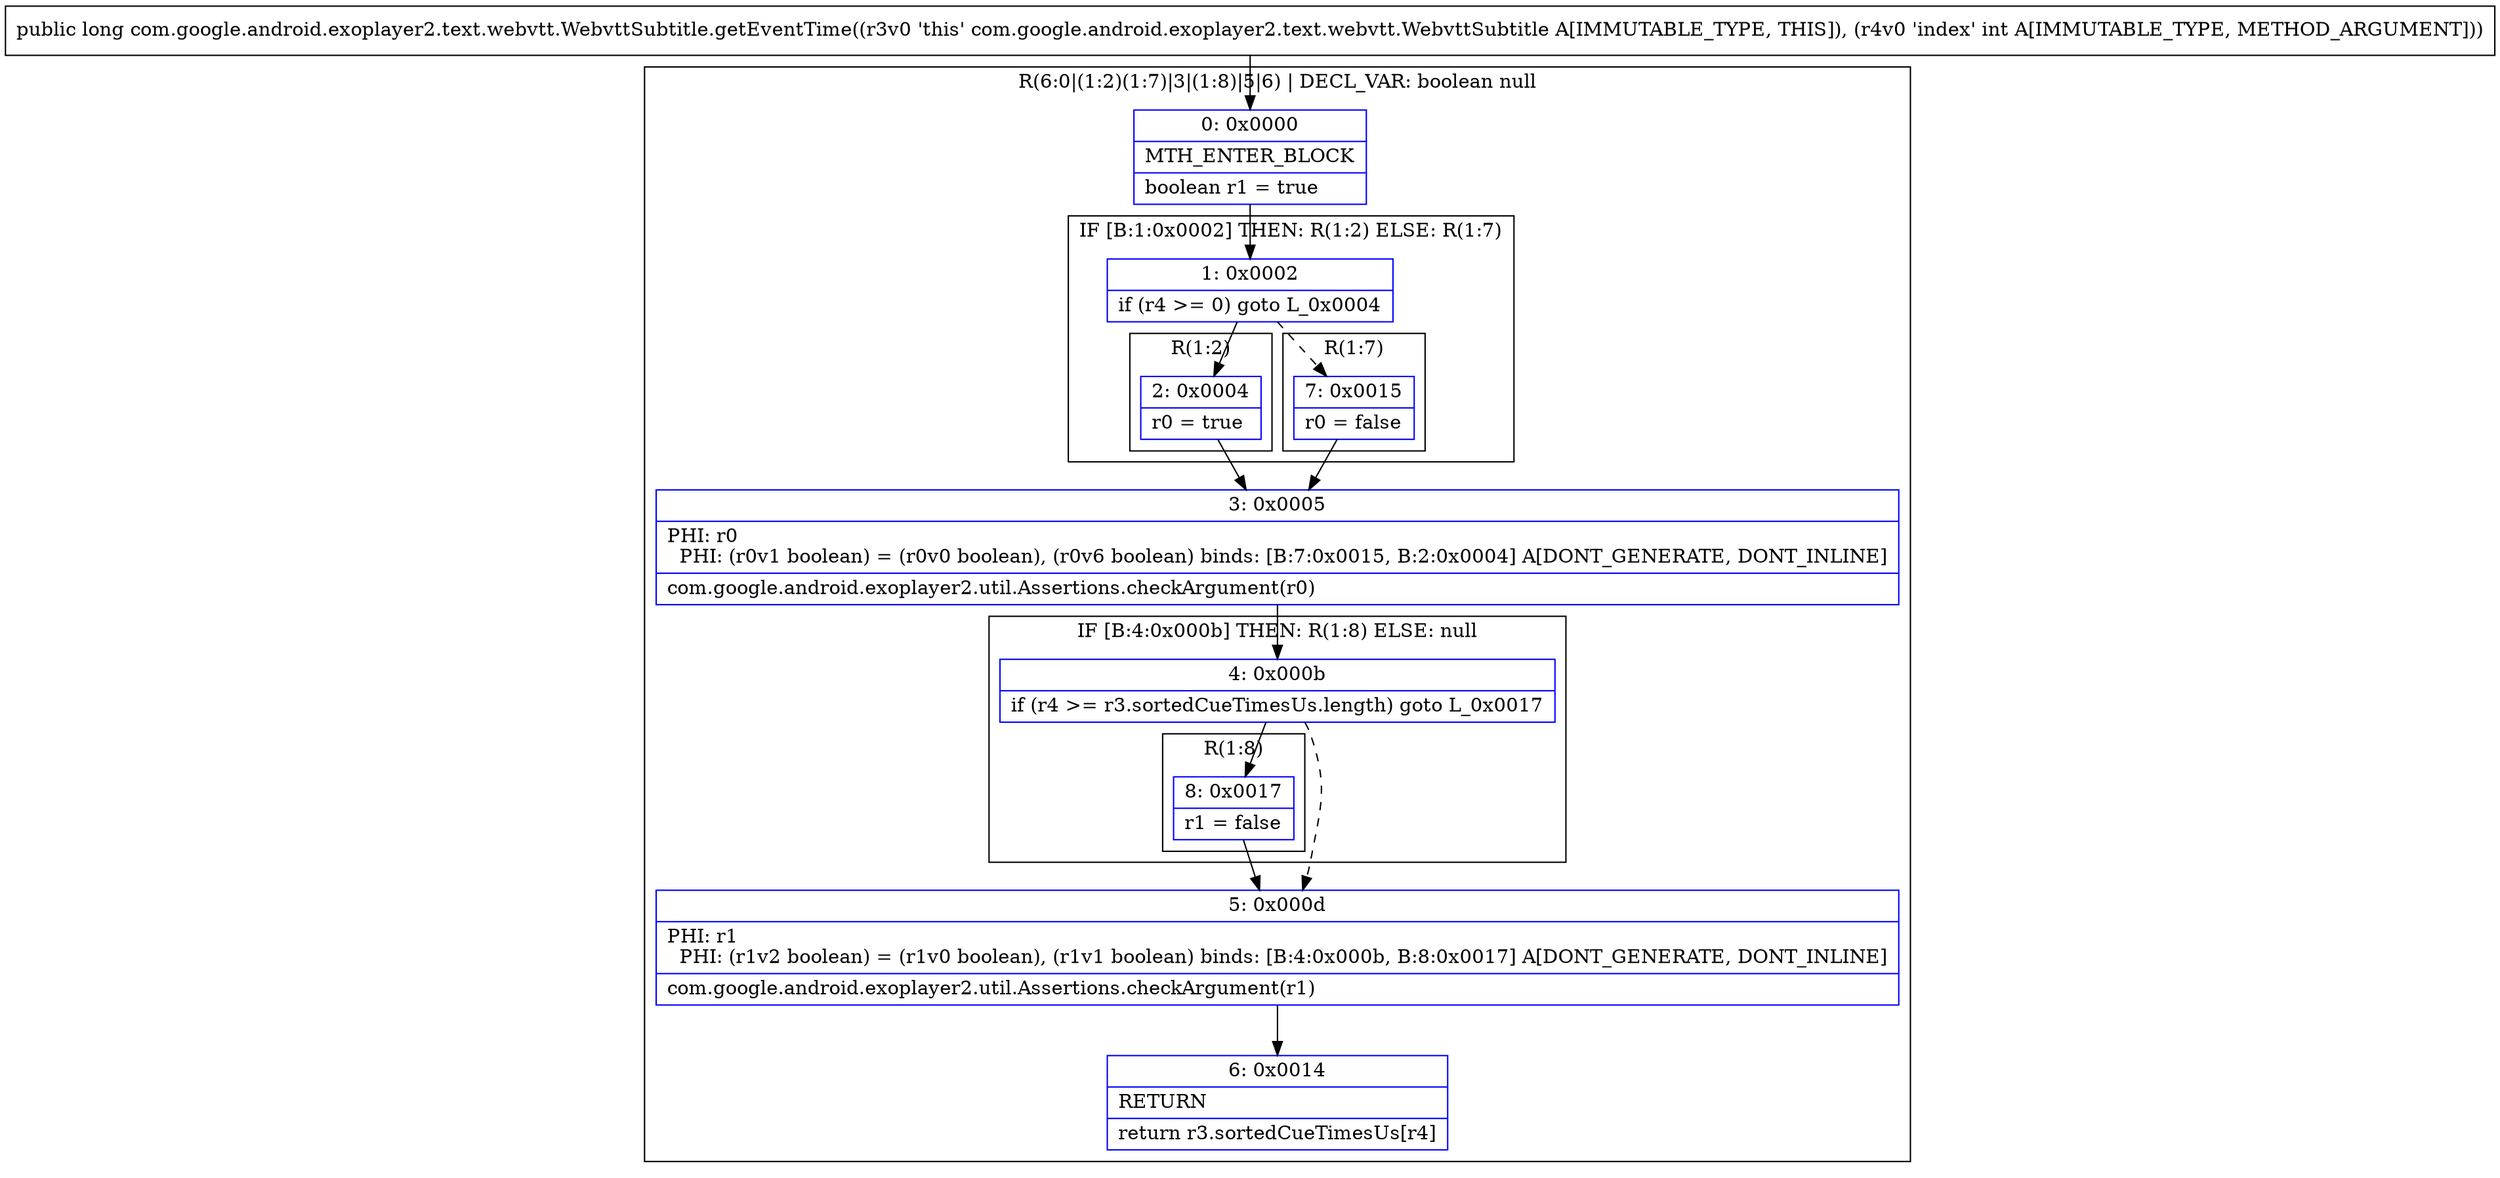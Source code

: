 digraph "CFG forcom.google.android.exoplayer2.text.webvtt.WebvttSubtitle.getEventTime(I)J" {
subgraph cluster_Region_1257396914 {
label = "R(6:0|(1:2)(1:7)|3|(1:8)|5|6) | DECL_VAR: boolean null\l";
node [shape=record,color=blue];
Node_0 [shape=record,label="{0\:\ 0x0000|MTH_ENTER_BLOCK\l|boolean r1 = true\l}"];
subgraph cluster_IfRegion_1047549319 {
label = "IF [B:1:0x0002] THEN: R(1:2) ELSE: R(1:7)";
node [shape=record,color=blue];
Node_1 [shape=record,label="{1\:\ 0x0002|if (r4 \>= 0) goto L_0x0004\l}"];
subgraph cluster_Region_1756450912 {
label = "R(1:2)";
node [shape=record,color=blue];
Node_2 [shape=record,label="{2\:\ 0x0004|r0 = true\l}"];
}
subgraph cluster_Region_1715732138 {
label = "R(1:7)";
node [shape=record,color=blue];
Node_7 [shape=record,label="{7\:\ 0x0015|r0 = false\l}"];
}
}
Node_3 [shape=record,label="{3\:\ 0x0005|PHI: r0 \l  PHI: (r0v1 boolean) = (r0v0 boolean), (r0v6 boolean) binds: [B:7:0x0015, B:2:0x0004] A[DONT_GENERATE, DONT_INLINE]\l|com.google.android.exoplayer2.util.Assertions.checkArgument(r0)\l}"];
subgraph cluster_IfRegion_1541593349 {
label = "IF [B:4:0x000b] THEN: R(1:8) ELSE: null";
node [shape=record,color=blue];
Node_4 [shape=record,label="{4\:\ 0x000b|if (r4 \>= r3.sortedCueTimesUs.length) goto L_0x0017\l}"];
subgraph cluster_Region_153626467 {
label = "R(1:8)";
node [shape=record,color=blue];
Node_8 [shape=record,label="{8\:\ 0x0017|r1 = false\l}"];
}
}
Node_5 [shape=record,label="{5\:\ 0x000d|PHI: r1 \l  PHI: (r1v2 boolean) = (r1v0 boolean), (r1v1 boolean) binds: [B:4:0x000b, B:8:0x0017] A[DONT_GENERATE, DONT_INLINE]\l|com.google.android.exoplayer2.util.Assertions.checkArgument(r1)\l}"];
Node_6 [shape=record,label="{6\:\ 0x0014|RETURN\l|return r3.sortedCueTimesUs[r4]\l}"];
}
MethodNode[shape=record,label="{public long com.google.android.exoplayer2.text.webvtt.WebvttSubtitle.getEventTime((r3v0 'this' com.google.android.exoplayer2.text.webvtt.WebvttSubtitle A[IMMUTABLE_TYPE, THIS]), (r4v0 'index' int A[IMMUTABLE_TYPE, METHOD_ARGUMENT])) }"];
MethodNode -> Node_0;
Node_0 -> Node_1;
Node_1 -> Node_2;
Node_1 -> Node_7[style=dashed];
Node_2 -> Node_3;
Node_7 -> Node_3;
Node_3 -> Node_4;
Node_4 -> Node_5[style=dashed];
Node_4 -> Node_8;
Node_8 -> Node_5;
Node_5 -> Node_6;
}


